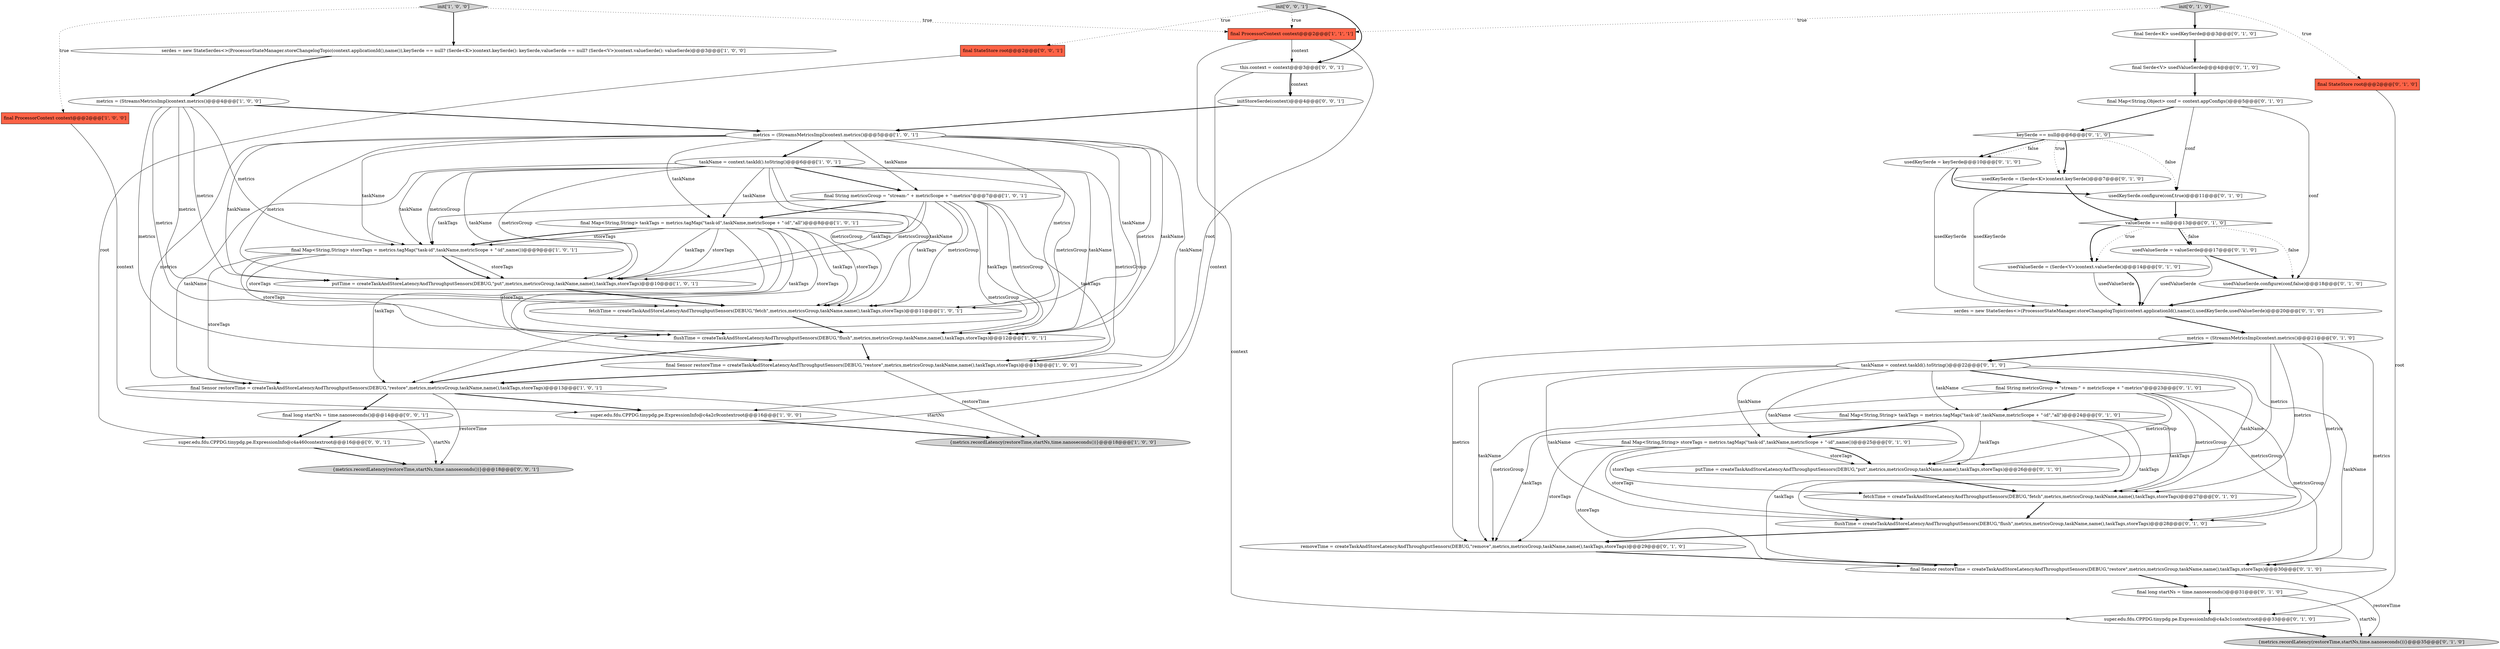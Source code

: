digraph {
47 [style = filled, label = "super.edu.fdu.CPPDG.tinypdg.pe.ExpressionInfo@c4a460contextroot@@@16@@@['0', '0', '1']", fillcolor = white, shape = ellipse image = "AAA0AAABBB3BBB"];
12 [style = filled, label = "putTime = createTaskAndStoreLatencyAndThroughputSensors(DEBUG,\"put\",metrics,metricsGroup,taskName,name(),taskTags,storeTags)@@@10@@@['1', '0', '1']", fillcolor = white, shape = ellipse image = "AAA0AAABBB1BBB"];
44 [style = filled, label = "this.context = context@@@3@@@['0', '0', '1']", fillcolor = white, shape = ellipse image = "AAA0AAABBB3BBB"];
31 [style = filled, label = "putTime = createTaskAndStoreLatencyAndThroughputSensors(DEBUG,\"put\",metrics,metricsGroup,taskName,name(),taskTags,storeTags)@@@26@@@['0', '1', '0']", fillcolor = white, shape = ellipse image = "AAA0AAABBB2BBB"];
39 [style = filled, label = "taskName = context.taskId().toString()@@@22@@@['0', '1', '0']", fillcolor = white, shape = ellipse image = "AAA0AAABBB2BBB"];
45 [style = filled, label = "init['0', '0', '1']", fillcolor = lightgray, shape = diamond image = "AAA0AAABBB3BBB"];
8 [style = filled, label = "final ProcessorContext context@@@2@@@['1', '0', '0']", fillcolor = tomato, shape = box image = "AAA0AAABBB1BBB"];
48 [style = filled, label = "{metrics.recordLatency(restoreTime,startNs,time.nanoseconds())}@@@18@@@['0', '0', '1']", fillcolor = lightgray, shape = ellipse image = "AAA0AAABBB3BBB"];
30 [style = filled, label = "fetchTime = createTaskAndStoreLatencyAndThroughputSensors(DEBUG,\"fetch\",metrics,metricsGroup,taskName,name(),taskTags,storeTags)@@@27@@@['0', '1', '0']", fillcolor = white, shape = ellipse image = "AAA0AAABBB2BBB"];
11 [style = filled, label = "metrics = (StreamsMetricsImpl)context.metrics()@@@4@@@['1', '0', '0']", fillcolor = white, shape = ellipse image = "AAA0AAABBB1BBB"];
16 [style = filled, label = "final Sensor restoreTime = createTaskAndStoreLatencyAndThroughputSensors(DEBUG,\"restore\",metrics,metricsGroup,taskName,name(),taskTags,storeTags)@@@13@@@['1', '0', '0']", fillcolor = white, shape = ellipse image = "AAA0AAABBB1BBB"];
27 [style = filled, label = "final Map<String,String> storeTags = metrics.tagMap(\"task-id\",taskName,metricScope + \"-id\",name())@@@25@@@['0', '1', '0']", fillcolor = white, shape = ellipse image = "AAA0AAABBB2BBB"];
24 [style = filled, label = "usedValueSerde = (Serde<V>)context.valueSerde()@@@14@@@['0', '1', '0']", fillcolor = white, shape = ellipse image = "AAA1AAABBB2BBB"];
29 [style = filled, label = "removeTime = createTaskAndStoreLatencyAndThroughputSensors(DEBUG,\"remove\",metrics,metricsGroup,taskName,name(),taskTags,storeTags)@@@29@@@['0', '1', '0']", fillcolor = white, shape = ellipse image = "AAA0AAABBB2BBB"];
50 [style = filled, label = "initStoreSerde(context)@@@4@@@['0', '0', '1']", fillcolor = white, shape = ellipse image = "AAA0AAABBB3BBB"];
46 [style = filled, label = "final StateStore root@@@2@@@['0', '0', '1']", fillcolor = tomato, shape = box image = "AAA0AAABBB3BBB"];
40 [style = filled, label = "final long startNs = time.nanoseconds()@@@31@@@['0', '1', '0']", fillcolor = white, shape = ellipse image = "AAA0AAABBB2BBB"];
17 [style = filled, label = "{metrics.recordLatency(restoreTime,startNs,time.nanoseconds())}@@@35@@@['0', '1', '0']", fillcolor = lightgray, shape = ellipse image = "AAA0AAABBB2BBB"];
23 [style = filled, label = "final String metricsGroup = \"stream-\" + metricScope + \"-metrics\"@@@23@@@['0', '1', '0']", fillcolor = white, shape = ellipse image = "AAA0AAABBB2BBB"];
36 [style = filled, label = "final Serde<V> usedValueSerde@@@4@@@['0', '1', '0']", fillcolor = white, shape = ellipse image = "AAA1AAABBB2BBB"];
0 [style = filled, label = "taskName = context.taskId().toString()@@@6@@@['1', '0', '1']", fillcolor = white, shape = ellipse image = "AAA0AAABBB1BBB"];
13 [style = filled, label = "flushTime = createTaskAndStoreLatencyAndThroughputSensors(DEBUG,\"flush\",metrics,metricsGroup,taskName,name(),taskTags,storeTags)@@@12@@@['1', '0', '1']", fillcolor = white, shape = ellipse image = "AAA0AAABBB1BBB"];
25 [style = filled, label = "valueSerde == null@@@13@@@['0', '1', '0']", fillcolor = white, shape = diamond image = "AAA1AAABBB2BBB"];
35 [style = filled, label = "final StateStore root@@@2@@@['0', '1', '0']", fillcolor = tomato, shape = box image = "AAA0AAABBB2BBB"];
18 [style = filled, label = "serdes = new StateSerdes<>(ProcessorStateManager.storeChangelogTopic(context.applicationId(),name()),usedKeySerde,usedValueSerde)@@@20@@@['0', '1', '0']", fillcolor = white, shape = ellipse image = "AAA1AAABBB2BBB"];
15 [style = filled, label = "{metrics.recordLatency(restoreTime,startNs,time.nanoseconds())}@@@18@@@['1', '0', '0']", fillcolor = lightgray, shape = ellipse image = "AAA0AAABBB1BBB"];
22 [style = filled, label = "super.edu.fdu.CPPDG.tinypdg.pe.ExpressionInfo@c4a3c1contextroot@@@33@@@['0', '1', '0']", fillcolor = white, shape = ellipse image = "AAA0AAABBB2BBB"];
42 [style = filled, label = "usedValueSerde = valueSerde@@@17@@@['0', '1', '0']", fillcolor = white, shape = ellipse image = "AAA1AAABBB2BBB"];
33 [style = filled, label = "metrics = (StreamsMetricsImpl)context.metrics()@@@21@@@['0', '1', '0']", fillcolor = white, shape = ellipse image = "AAA0AAABBB2BBB"];
10 [style = filled, label = "super.edu.fdu.CPPDG.tinypdg.pe.ExpressionInfo@c4a2c9contextroot@@@16@@@['1', '0', '0']", fillcolor = white, shape = ellipse image = "AAA0AAABBB1BBB"];
49 [style = filled, label = "final long startNs = time.nanoseconds()@@@14@@@['0', '0', '1']", fillcolor = white, shape = ellipse image = "AAA0AAABBB3BBB"];
9 [style = filled, label = "fetchTime = createTaskAndStoreLatencyAndThroughputSensors(DEBUG,\"fetch\",metrics,metricsGroup,taskName,name(),taskTags,storeTags)@@@11@@@['1', '0', '1']", fillcolor = white, shape = ellipse image = "AAA0AAABBB1BBB"];
4 [style = filled, label = "final Map<String,String> taskTags = metrics.tagMap(\"task-id\",taskName,metricScope + \"-id\",\"all\")@@@8@@@['1', '0', '1']", fillcolor = white, shape = ellipse image = "AAA0AAABBB1BBB"];
37 [style = filled, label = "usedValueSerde.configure(conf,false)@@@18@@@['0', '1', '0']", fillcolor = white, shape = ellipse image = "AAA1AAABBB2BBB"];
38 [style = filled, label = "final Map<String,String> taskTags = metrics.tagMap(\"task-id\",taskName,metricScope + \"-id\",\"all\")@@@24@@@['0', '1', '0']", fillcolor = white, shape = ellipse image = "AAA0AAABBB2BBB"];
41 [style = filled, label = "final Sensor restoreTime = createTaskAndStoreLatencyAndThroughputSensors(DEBUG,\"restore\",metrics,metricsGroup,taskName,name(),taskTags,storeTags)@@@30@@@['0', '1', '0']", fillcolor = white, shape = ellipse image = "AAA0AAABBB2BBB"];
1 [style = filled, label = "final Sensor restoreTime = createTaskAndStoreLatencyAndThroughputSensors(DEBUG,\"restore\",metrics,metricsGroup,taskName,name(),taskTags,storeTags)@@@13@@@['1', '0', '1']", fillcolor = white, shape = ellipse image = "AAA0AAABBB1BBB"];
19 [style = filled, label = "init['0', '1', '0']", fillcolor = lightgray, shape = diamond image = "AAA0AAABBB2BBB"];
14 [style = filled, label = "final ProcessorContext context@@@2@@@['1', '1', '1']", fillcolor = tomato, shape = box image = "AAA0AAABBB1BBB"];
2 [style = filled, label = "serdes = new StateSerdes<>(ProcessorStateManager.storeChangelogTopic(context.applicationId(),name()),keySerde == null? (Serde<K>)context.keySerde(): keySerde,valueSerde == null? (Serde<V>)context.valueSerde(): valueSerde)@@@3@@@['1', '0', '0']", fillcolor = white, shape = ellipse image = "AAA0AAABBB1BBB"];
28 [style = filled, label = "final Serde<K> usedKeySerde@@@3@@@['0', '1', '0']", fillcolor = white, shape = ellipse image = "AAA0AAABBB2BBB"];
7 [style = filled, label = "metrics = (StreamsMetricsImpl)context.metrics()@@@5@@@['1', '0', '1']", fillcolor = white, shape = ellipse image = "AAA0AAABBB1BBB"];
20 [style = filled, label = "usedKeySerde = keySerde@@@10@@@['0', '1', '0']", fillcolor = white, shape = ellipse image = "AAA1AAABBB2BBB"];
26 [style = filled, label = "keySerde == null@@@6@@@['0', '1', '0']", fillcolor = white, shape = diamond image = "AAA1AAABBB2BBB"];
34 [style = filled, label = "usedKeySerde.configure(conf,true)@@@11@@@['0', '1', '0']", fillcolor = white, shape = ellipse image = "AAA1AAABBB2BBB"];
43 [style = filled, label = "final Map<String,Object> conf = context.appConfigs()@@@5@@@['0', '1', '0']", fillcolor = white, shape = ellipse image = "AAA1AAABBB2BBB"];
21 [style = filled, label = "flushTime = createTaskAndStoreLatencyAndThroughputSensors(DEBUG,\"flush\",metrics,metricsGroup,taskName,name(),taskTags,storeTags)@@@28@@@['0', '1', '0']", fillcolor = white, shape = ellipse image = "AAA0AAABBB2BBB"];
32 [style = filled, label = "usedKeySerde = (Serde<K>)context.keySerde()@@@7@@@['0', '1', '0']", fillcolor = white, shape = ellipse image = "AAA1AAABBB2BBB"];
6 [style = filled, label = "final String metricsGroup = \"stream-\" + metricScope + \"-metrics\"@@@7@@@['1', '0', '1']", fillcolor = white, shape = ellipse image = "AAA0AAABBB1BBB"];
3 [style = filled, label = "init['1', '0', '0']", fillcolor = lightgray, shape = diamond image = "AAA0AAABBB1BBB"];
5 [style = filled, label = "final Map<String,String> storeTags = metrics.tagMap(\"task-id\",taskName,metricScope + \"-id\",name())@@@9@@@['1', '0', '1']", fillcolor = white, shape = ellipse image = "AAA0AAABBB1BBB"];
0->13 [style = solid, label="taskName"];
6->9 [style = solid, label="taskTags"];
30->21 [style = bold, label=""];
43->37 [style = solid, label="conf"];
0->1 [style = solid, label="taskName"];
19->28 [style = bold, label=""];
46->47 [style = solid, label="root"];
7->9 [style = solid, label="taskName"];
23->21 [style = solid, label="metricsGroup"];
4->13 [style = solid, label="taskTags"];
4->12 [style = solid, label="taskTags"];
38->41 [style = solid, label="taskTags"];
6->12 [style = solid, label="taskTags"];
4->9 [style = solid, label="taskTags"];
40->17 [style = solid, label="startNs"];
6->16 [style = solid, label="taskTags"];
5->1 [style = solid, label="storeTags"];
7->6 [style = solid, label="taskName"];
16->1 [style = bold, label=""];
25->37 [style = dotted, label="false"];
39->29 [style = solid, label="taskName"];
19->35 [style = dotted, label="true"];
38->29 [style = solid, label="taskTags"];
43->34 [style = solid, label="conf"];
7->0 [style = bold, label=""];
49->47 [style = bold, label=""];
7->4 [style = solid, label="taskName"];
0->12 [style = solid, label="taskName"];
23->38 [style = bold, label=""];
7->9 [style = solid, label="metrics"];
13->1 [style = bold, label=""];
25->42 [style = bold, label=""];
5->12 [style = bold, label=""];
10->15 [style = bold, label=""];
34->25 [style = bold, label=""];
38->30 [style = solid, label="taskTags"];
4->1 [style = solid, label="taskTags"];
24->18 [style = solid, label="usedValueSerde"];
0->9 [style = solid, label="metricsGroup"];
5->9 [style = solid, label="storeTags"];
42->18 [style = solid, label="usedValueSerde"];
20->18 [style = solid, label="usedKeySerde"];
11->16 [style = solid, label="metrics"];
4->5 [style = solid, label="storeTags"];
0->5 [style = solid, label="taskName"];
41->40 [style = bold, label=""];
26->34 [style = dotted, label="false"];
14->10 [style = solid, label="root"];
1->10 [style = bold, label=""];
7->13 [style = solid, label="metrics"];
39->38 [style = solid, label="taskName"];
7->5 [style = solid, label="taskName"];
1->49 [style = bold, label=""];
37->18 [style = bold, label=""];
33->41 [style = solid, label="metrics"];
49->48 [style = solid, label="startNs"];
22->17 [style = bold, label=""];
6->5 [style = solid, label="taskTags"];
4->9 [style = solid, label="storeTags"];
12->9 [style = bold, label=""];
16->15 [style = solid, label="restoreTime"];
1->15 [style = solid, label="startNs"];
33->21 [style = solid, label="metrics"];
39->41 [style = solid, label="taskName"];
6->13 [style = solid, label="taskTags"];
14->22 [style = solid, label="context"];
26->32 [style = bold, label=""];
44->50 [style = bold, label=""];
4->12 [style = solid, label="storeTags"];
4->16 [style = solid, label="storeTags"];
7->1 [style = solid, label="metrics"];
11->12 [style = solid, label="metrics"];
27->29 [style = solid, label="storeTags"];
0->6 [style = bold, label=""];
39->30 [style = solid, label="taskName"];
27->31 [style = solid, label="storeTags"];
44->50 [style = solid, label="context"];
38->31 [style = solid, label="taskTags"];
6->4 [style = bold, label=""];
45->44 [style = bold, label=""];
36->43 [style = bold, label=""];
3->2 [style = bold, label=""];
6->13 [style = solid, label="metricsGroup"];
27->30 [style = solid, label="storeTags"];
6->9 [style = solid, label="metricsGroup"];
26->20 [style = bold, label=""];
18->33 [style = bold, label=""];
39->27 [style = solid, label="taskName"];
11->5 [style = solid, label="metrics"];
29->41 [style = bold, label=""];
23->31 [style = solid, label="metricsGroup"];
27->21 [style = solid, label="storeTags"];
44->47 [style = solid, label="context"];
5->13 [style = solid, label="storeTags"];
47->48 [style = bold, label=""];
7->12 [style = solid, label="taskName"];
32->25 [style = bold, label=""];
13->16 [style = bold, label=""];
14->44 [style = solid, label="context"];
6->1 [style = solid, label="metricsGroup"];
0->12 [style = solid, label="metricsGroup"];
26->32 [style = dotted, label="true"];
32->18 [style = solid, label="usedKeySerde"];
0->5 [style = solid, label="metricsGroup"];
31->30 [style = bold, label=""];
33->31 [style = solid, label="metrics"];
27->31 [style = bold, label=""];
20->34 [style = bold, label=""];
23->41 [style = solid, label="metricsGroup"];
26->20 [style = dotted, label="false"];
39->31 [style = solid, label="taskName"];
25->42 [style = dotted, label="false"];
0->4 [style = solid, label="taskName"];
1->48 [style = solid, label="restoreTime"];
0->9 [style = solid, label="taskName"];
24->18 [style = bold, label=""];
2->11 [style = bold, label=""];
11->13 [style = solid, label="metrics"];
41->17 [style = solid, label="restoreTime"];
40->22 [style = bold, label=""];
25->24 [style = bold, label=""];
4->5 [style = bold, label=""];
9->13 [style = bold, label=""];
7->12 [style = solid, label="metrics"];
42->37 [style = bold, label=""];
3->8 [style = dotted, label="true"];
38->21 [style = solid, label="taskTags"];
3->14 [style = dotted, label="true"];
19->14 [style = dotted, label="true"];
4->13 [style = solid, label="storeTags"];
5->12 [style = solid, label="storeTags"];
39->21 [style = solid, label="taskName"];
6->12 [style = solid, label="metricsGroup"];
21->29 [style = bold, label=""];
7->13 [style = solid, label="taskName"];
35->22 [style = solid, label="root"];
11->7 [style = bold, label=""];
45->14 [style = dotted, label="true"];
33->29 [style = solid, label="metrics"];
33->30 [style = solid, label="metrics"];
23->29 [style = solid, label="metricsGroup"];
0->16 [style = solid, label="metricsGroup"];
27->41 [style = solid, label="storeTags"];
28->36 [style = bold, label=""];
23->30 [style = solid, label="metricsGroup"];
33->39 [style = bold, label=""];
25->24 [style = dotted, label="true"];
8->10 [style = solid, label="context"];
7->16 [style = solid, label="taskName"];
43->26 [style = bold, label=""];
0->13 [style = solid, label="metricsGroup"];
45->46 [style = dotted, label="true"];
39->23 [style = bold, label=""];
11->9 [style = solid, label="metrics"];
38->27 [style = bold, label=""];
50->7 [style = bold, label=""];
}
